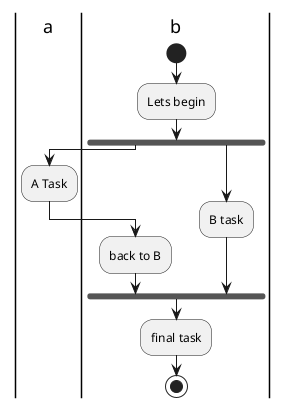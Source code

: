 {
  "sha1": "kb94lh9y2fge6k02q7vze83qxa6azwr",
  "insertion": {
    "when": "2024-06-03T18:59:32.789Z",
    "user": "plantuml@gmail.com"
  }
}
@startuml
|a|
|b|
start
|b|
:Lets begin;
fork
|a|
:A Task;
|b|
:back to B;
fork again
:B task;
end fork
|b|
:final task;
stop
@enduml
